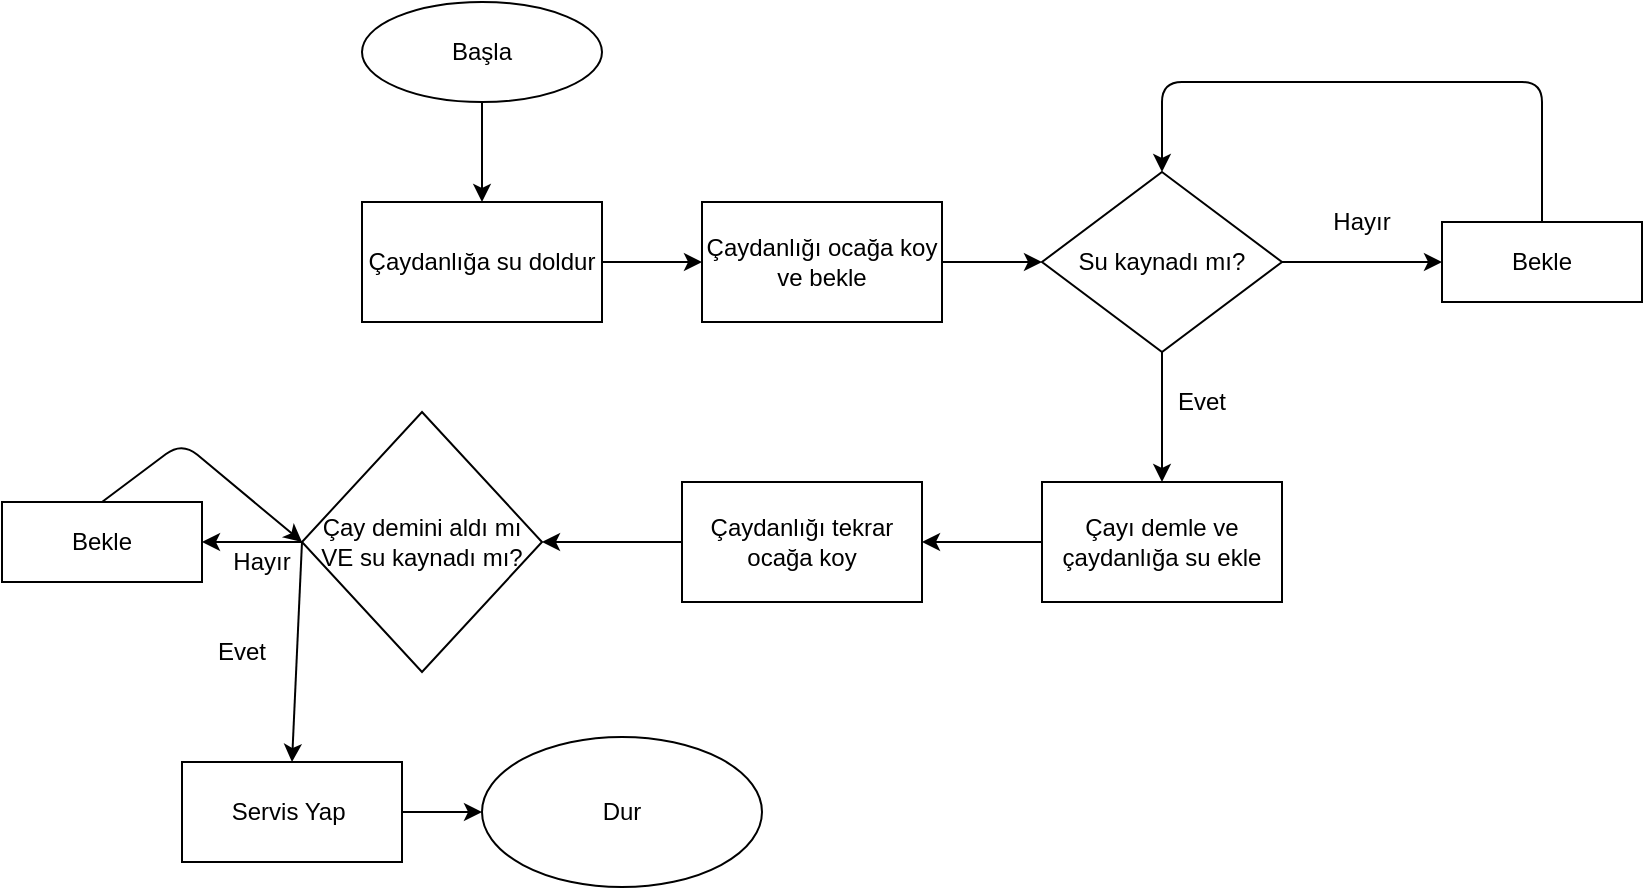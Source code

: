 <mxfile version="14.9.3" type="github">
  <diagram id="HnSvjjvH0BOE_h-hAGf3" name="Page-1">
    <mxGraphModel dx="2249" dy="794" grid="1" gridSize="10" guides="1" tooltips="1" connect="1" arrows="1" fold="1" page="1" pageScale="1" pageWidth="827" pageHeight="1169" math="0" shadow="0">
      <root>
        <mxCell id="0" />
        <mxCell id="1" parent="0" />
        <mxCell id="Ird5JlI5sVTAQDbrXVhb-1" value="Başla" style="ellipse;whiteSpace=wrap;html=1;" vertex="1" parent="1">
          <mxGeometry x="160" y="90" width="120" height="50" as="geometry" />
        </mxCell>
        <mxCell id="Ird5JlI5sVTAQDbrXVhb-2" value="" style="endArrow=classic;html=1;exitX=0.5;exitY=1;exitDx=0;exitDy=0;entryX=0.5;entryY=0;entryDx=0;entryDy=0;" edge="1" parent="1" source="Ird5JlI5sVTAQDbrXVhb-1" target="Ird5JlI5sVTAQDbrXVhb-4">
          <mxGeometry width="50" height="50" relative="1" as="geometry">
            <mxPoint x="500" y="210" as="sourcePoint" />
            <mxPoint x="220" y="200" as="targetPoint" />
          </mxGeometry>
        </mxCell>
        <mxCell id="Ird5JlI5sVTAQDbrXVhb-4" value="Çaydanlığa su doldur" style="rounded=0;whiteSpace=wrap;html=1;" vertex="1" parent="1">
          <mxGeometry x="160" y="190" width="120" height="60" as="geometry" />
        </mxCell>
        <mxCell id="Ird5JlI5sVTAQDbrXVhb-6" value="" style="endArrow=classic;html=1;exitX=1;exitY=0.5;exitDx=0;exitDy=0;entryX=0;entryY=0.5;entryDx=0;entryDy=0;" edge="1" parent="1" source="Ird5JlI5sVTAQDbrXVhb-4" target="Ird5JlI5sVTAQDbrXVhb-7">
          <mxGeometry width="50" height="50" relative="1" as="geometry">
            <mxPoint x="280" y="250" as="sourcePoint" />
            <mxPoint x="350" y="220" as="targetPoint" />
          </mxGeometry>
        </mxCell>
        <mxCell id="Ird5JlI5sVTAQDbrXVhb-7" value="Çaydanlığı ocağa koy ve bekle" style="rounded=0;whiteSpace=wrap;html=1;" vertex="1" parent="1">
          <mxGeometry x="330" y="190" width="120" height="60" as="geometry" />
        </mxCell>
        <mxCell id="Ird5JlI5sVTAQDbrXVhb-8" value="Su kaynadı mı?" style="rhombus;whiteSpace=wrap;html=1;" vertex="1" parent="1">
          <mxGeometry x="500" y="175" width="120" height="90" as="geometry" />
        </mxCell>
        <mxCell id="Ird5JlI5sVTAQDbrXVhb-9" value="" style="endArrow=classic;html=1;exitX=1;exitY=0.5;exitDx=0;exitDy=0;entryX=0;entryY=0.5;entryDx=0;entryDy=0;" edge="1" parent="1" source="Ird5JlI5sVTAQDbrXVhb-7" target="Ird5JlI5sVTAQDbrXVhb-8">
          <mxGeometry width="50" height="50" relative="1" as="geometry">
            <mxPoint x="500" y="200" as="sourcePoint" />
            <mxPoint x="550" y="150" as="targetPoint" />
          </mxGeometry>
        </mxCell>
        <mxCell id="Ird5JlI5sVTAQDbrXVhb-11" value="" style="endArrow=classic;html=1;exitX=1;exitY=0.5;exitDx=0;exitDy=0;entryX=0;entryY=0.5;entryDx=0;entryDy=0;" edge="1" parent="1" source="Ird5JlI5sVTAQDbrXVhb-8" target="Ird5JlI5sVTAQDbrXVhb-13">
          <mxGeometry width="50" height="50" relative="1" as="geometry">
            <mxPoint x="630" y="220" as="sourcePoint" />
            <mxPoint x="700" y="220" as="targetPoint" />
          </mxGeometry>
        </mxCell>
        <mxCell id="Ird5JlI5sVTAQDbrXVhb-12" value="Hayır" style="text;html=1;strokeColor=none;fillColor=none;align=center;verticalAlign=middle;whiteSpace=wrap;rounded=0;" vertex="1" parent="1">
          <mxGeometry x="640" y="190" width="40" height="20" as="geometry" />
        </mxCell>
        <mxCell id="Ird5JlI5sVTAQDbrXVhb-13" value="Bekle" style="rounded=0;whiteSpace=wrap;html=1;" vertex="1" parent="1">
          <mxGeometry x="700" y="200" width="100" height="40" as="geometry" />
        </mxCell>
        <mxCell id="Ird5JlI5sVTAQDbrXVhb-14" value="" style="endArrow=classic;html=1;exitX=0.5;exitY=0;exitDx=0;exitDy=0;exitPerimeter=0;entryX=0.5;entryY=0;entryDx=0;entryDy=0;" edge="1" parent="1" source="Ird5JlI5sVTAQDbrXVhb-13" target="Ird5JlI5sVTAQDbrXVhb-8">
          <mxGeometry width="50" height="50" relative="1" as="geometry">
            <mxPoint x="760" y="190" as="sourcePoint" />
            <mxPoint x="540" y="150" as="targetPoint" />
            <Array as="points">
              <mxPoint x="750" y="130" />
              <mxPoint x="560" y="130" />
            </Array>
          </mxGeometry>
        </mxCell>
        <mxCell id="Ird5JlI5sVTAQDbrXVhb-15" value="" style="endArrow=classic;html=1;exitX=0.5;exitY=1;exitDx=0;exitDy=0;entryX=0.5;entryY=0;entryDx=0;entryDy=0;" edge="1" parent="1" source="Ird5JlI5sVTAQDbrXVhb-8" target="Ird5JlI5sVTAQDbrXVhb-17">
          <mxGeometry width="50" height="50" relative="1" as="geometry">
            <mxPoint x="490" y="260" as="sourcePoint" />
            <mxPoint x="560" y="320" as="targetPoint" />
          </mxGeometry>
        </mxCell>
        <mxCell id="Ird5JlI5sVTAQDbrXVhb-16" value="Evet" style="text;html=1;strokeColor=none;fillColor=none;align=center;verticalAlign=middle;whiteSpace=wrap;rounded=0;" vertex="1" parent="1">
          <mxGeometry x="560" y="280" width="40" height="20" as="geometry" />
        </mxCell>
        <mxCell id="Ird5JlI5sVTAQDbrXVhb-17" value="Çayı demle ve çaydanlığa su ekle" style="rounded=0;whiteSpace=wrap;html=1;" vertex="1" parent="1">
          <mxGeometry x="500" y="330" width="120" height="60" as="geometry" />
        </mxCell>
        <mxCell id="Ird5JlI5sVTAQDbrXVhb-18" value="" style="endArrow=classic;html=1;exitX=0;exitY=0.5;exitDx=0;exitDy=0;entryX=1;entryY=0.5;entryDx=0;entryDy=0;" edge="1" parent="1" source="Ird5JlI5sVTAQDbrXVhb-17" target="Ird5JlI5sVTAQDbrXVhb-19">
          <mxGeometry width="50" height="50" relative="1" as="geometry">
            <mxPoint x="380" y="385" as="sourcePoint" />
            <mxPoint x="410" y="360" as="targetPoint" />
          </mxGeometry>
        </mxCell>
        <mxCell id="Ird5JlI5sVTAQDbrXVhb-19" value="Çaydanlığı tekrar ocağa koy" style="rounded=0;whiteSpace=wrap;html=1;" vertex="1" parent="1">
          <mxGeometry x="320" y="330" width="120" height="60" as="geometry" />
        </mxCell>
        <mxCell id="Ird5JlI5sVTAQDbrXVhb-20" value="" style="endArrow=classic;html=1;exitX=0;exitY=0.5;exitDx=0;exitDy=0;" edge="1" parent="1" source="Ird5JlI5sVTAQDbrXVhb-19" target="Ird5JlI5sVTAQDbrXVhb-21">
          <mxGeometry width="50" height="50" relative="1" as="geometry">
            <mxPoint x="210" y="410" as="sourcePoint" />
            <mxPoint x="260" y="360" as="targetPoint" />
          </mxGeometry>
        </mxCell>
        <mxCell id="Ird5JlI5sVTAQDbrXVhb-21" value="Çay demini aldı mı VE su kaynadı mı?" style="rhombus;whiteSpace=wrap;html=1;" vertex="1" parent="1">
          <mxGeometry x="130" y="295" width="120" height="130" as="geometry" />
        </mxCell>
        <mxCell id="Ird5JlI5sVTAQDbrXVhb-22" value="" style="endArrow=classic;html=1;exitX=0;exitY=0.5;exitDx=0;exitDy=0;entryX=1;entryY=0.5;entryDx=0;entryDy=0;" edge="1" parent="1" source="Ird5JlI5sVTAQDbrXVhb-21" target="Ird5JlI5sVTAQDbrXVhb-23">
          <mxGeometry width="50" height="50" relative="1" as="geometry">
            <mxPoint x="120" y="360" as="sourcePoint" />
            <mxPoint x="90" y="360" as="targetPoint" />
          </mxGeometry>
        </mxCell>
        <mxCell id="Ird5JlI5sVTAQDbrXVhb-23" value="Bekle" style="rounded=0;whiteSpace=wrap;html=1;" vertex="1" parent="1">
          <mxGeometry x="-20" y="340" width="100" height="40" as="geometry" />
        </mxCell>
        <mxCell id="Ird5JlI5sVTAQDbrXVhb-25" value="Hayır" style="text;html=1;strokeColor=none;fillColor=none;align=center;verticalAlign=middle;whiteSpace=wrap;rounded=0;" vertex="1" parent="1">
          <mxGeometry x="90" y="360" width="40" height="20" as="geometry" />
        </mxCell>
        <mxCell id="Ird5JlI5sVTAQDbrXVhb-26" value="" style="endArrow=classic;html=1;exitX=0.5;exitY=0;exitDx=0;exitDy=0;entryX=1;entryY=0;entryDx=0;entryDy=0;" edge="1" parent="1" source="Ird5JlI5sVTAQDbrXVhb-23" target="Ird5JlI5sVTAQDbrXVhb-25">
          <mxGeometry width="50" height="50" relative="1" as="geometry">
            <mxPoint x="30" y="310" as="sourcePoint" />
            <mxPoint x="120" y="310" as="targetPoint" />
            <Array as="points">
              <mxPoint x="70" y="310" />
            </Array>
          </mxGeometry>
        </mxCell>
        <mxCell id="Ird5JlI5sVTAQDbrXVhb-27" value="" style="endArrow=classic;html=1;exitX=1;exitY=0;exitDx=0;exitDy=0;entryX=0.5;entryY=0;entryDx=0;entryDy=0;" edge="1" parent="1" source="Ird5JlI5sVTAQDbrXVhb-25" target="Ird5JlI5sVTAQDbrXVhb-30">
          <mxGeometry width="50" height="50" relative="1" as="geometry">
            <mxPoint x="150" y="470" as="sourcePoint" />
            <mxPoint x="130" y="480" as="targetPoint" />
          </mxGeometry>
        </mxCell>
        <mxCell id="Ird5JlI5sVTAQDbrXVhb-29" value="Evet" style="text;html=1;strokeColor=none;fillColor=none;align=center;verticalAlign=middle;whiteSpace=wrap;rounded=0;" vertex="1" parent="1">
          <mxGeometry x="80" y="405" width="40" height="20" as="geometry" />
        </mxCell>
        <mxCell id="Ird5JlI5sVTAQDbrXVhb-30" value="Servis Yap&amp;nbsp;" style="rounded=0;whiteSpace=wrap;html=1;" vertex="1" parent="1">
          <mxGeometry x="70" y="470" width="110" height="50" as="geometry" />
        </mxCell>
        <mxCell id="Ird5JlI5sVTAQDbrXVhb-31" value="Dur" style="ellipse;whiteSpace=wrap;html=1;" vertex="1" parent="1">
          <mxGeometry x="220" y="457.5" width="140" height="75" as="geometry" />
        </mxCell>
        <mxCell id="Ird5JlI5sVTAQDbrXVhb-32" value="" style="endArrow=classic;html=1;exitX=1;exitY=0.5;exitDx=0;exitDy=0;entryX=0;entryY=0.5;entryDx=0;entryDy=0;" edge="1" parent="1" source="Ird5JlI5sVTAQDbrXVhb-30" target="Ird5JlI5sVTAQDbrXVhb-31">
          <mxGeometry width="50" height="50" relative="1" as="geometry">
            <mxPoint x="200" y="510" as="sourcePoint" />
            <mxPoint x="250" y="460" as="targetPoint" />
          </mxGeometry>
        </mxCell>
      </root>
    </mxGraphModel>
  </diagram>
</mxfile>
